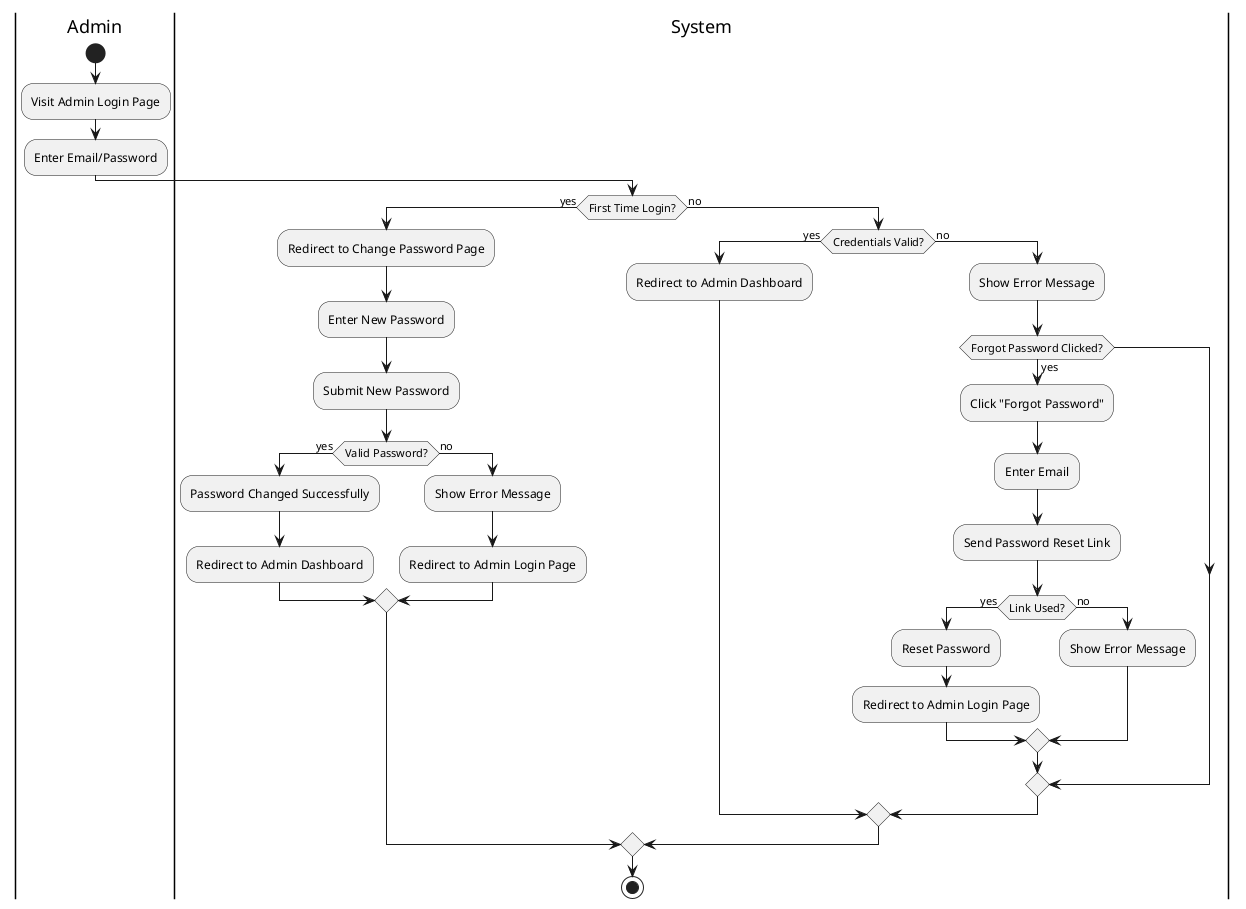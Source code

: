 @startuml
|Admin|
start
:Visit Admin Login Page;
:Enter Email/Password;
|System|
if (First Time Login?) then (yes)
    :Redirect to Change Password Page;
    :Enter New Password;
    :Submit New Password;
    if (Valid Password?) then (yes)
        :Password Changed Successfully;
        :Redirect to Admin Dashboard;
    else (no)
        :Show Error Message;
        :Redirect to Admin Login Page;
    endif
else (no)
    if (Credentials Valid?) then (yes)
        :Redirect to Admin Dashboard;
    else (no)
        :Show Error Message;
        if (Forgot Password Clicked?) then (yes)
            :Click "Forgot Password";
            :Enter Email;
            :Send Password Reset Link;
            |System|
            if (Link Used?) then (yes)
                :Reset Password;
                :Redirect to Admin Login Page;
            else (no)
                :Show Error Message;
            endif
        endif
    endif
endif

stop
@enduml
